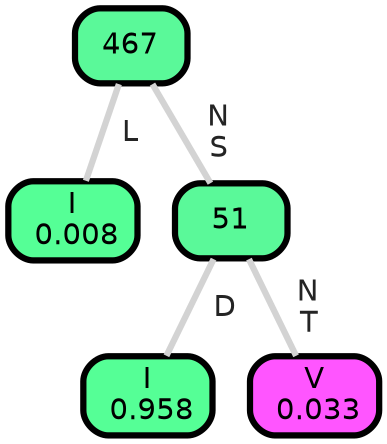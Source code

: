 graph Tree {
node [shape=box, style="filled, rounded",color="black",penwidth="3",fontcolor="black",                 fontname=helvetica] ;
graph [ranksep="0 equally", splines=straight,                 bgcolor=transparent, dpi=200] ;
edge [fontname=helvetica, fontweight=bold,fontcolor=grey14,color=lightgray] ;
0 [label="I
 0.008", fillcolor="#55ff96"] ;
1 [label="467", fillcolor="#5af999"] ;
2 [label="I
 0.958", fillcolor="#55ff96"] ;
3 [label="51", fillcolor="#5af999"] ;
4 [label="V
 0.033", fillcolor="#ff55ff"] ;
1 -- 0 [label=" L",penwidth=3] ;
1 -- 3 [label=" N\n S",penwidth=3] ;
3 -- 2 [label=" D",penwidth=3] ;
3 -- 4 [label=" N\n T",penwidth=3] ;
{rank = same;}}
